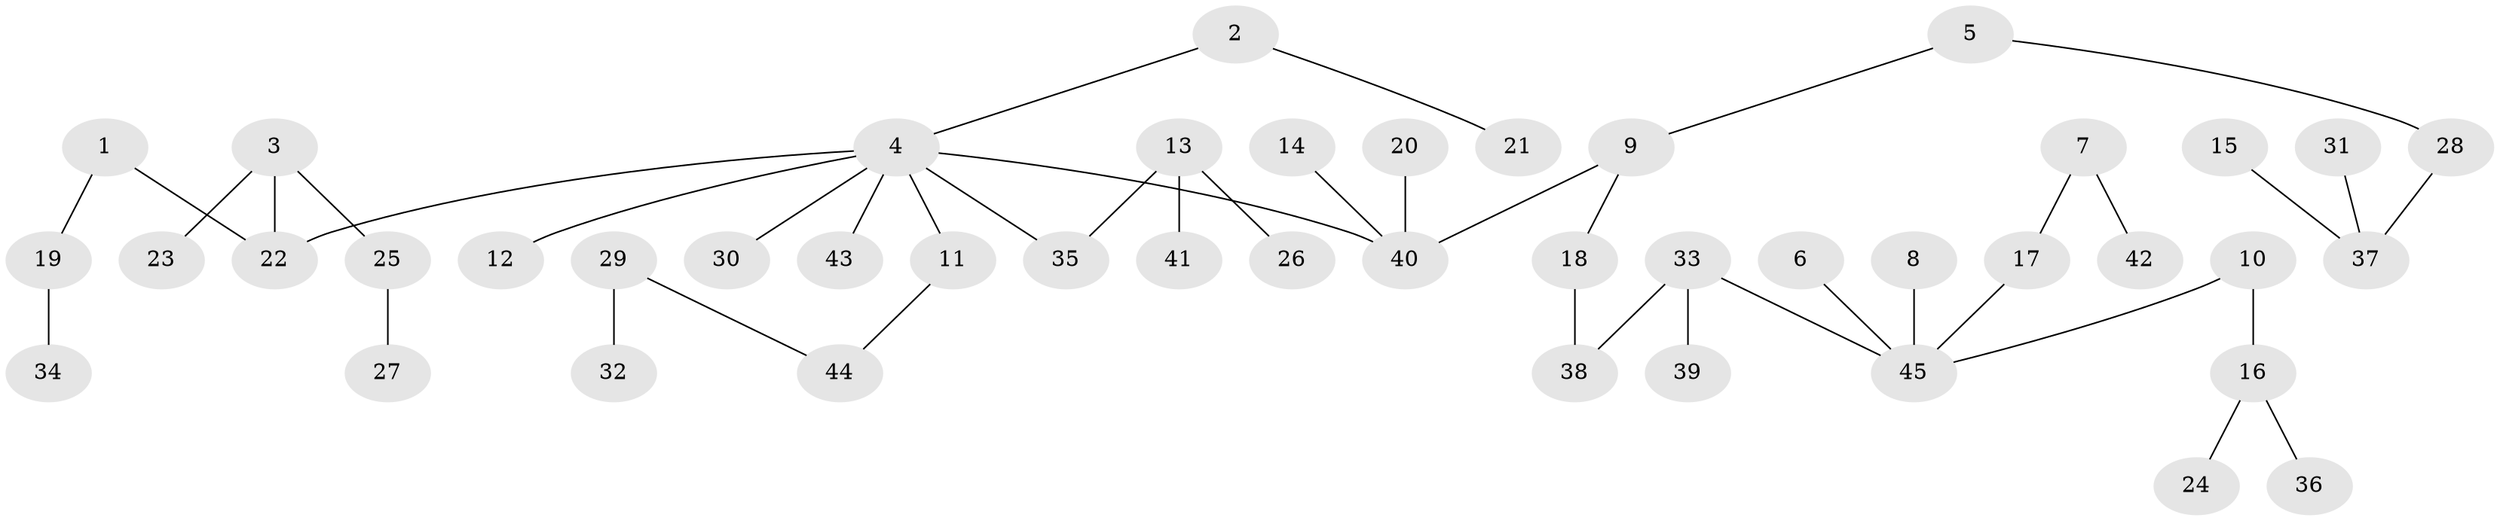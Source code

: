 // original degree distribution, {4: 0.06666666666666667, 8: 0.011111111111111112, 2: 0.23333333333333334, 5: 0.03333333333333333, 6: 0.022222222222222223, 3: 0.1111111111111111, 1: 0.5222222222222223}
// Generated by graph-tools (version 1.1) at 2025/02/03/09/25 03:02:18]
// undirected, 45 vertices, 44 edges
graph export_dot {
graph [start="1"]
  node [color=gray90,style=filled];
  1;
  2;
  3;
  4;
  5;
  6;
  7;
  8;
  9;
  10;
  11;
  12;
  13;
  14;
  15;
  16;
  17;
  18;
  19;
  20;
  21;
  22;
  23;
  24;
  25;
  26;
  27;
  28;
  29;
  30;
  31;
  32;
  33;
  34;
  35;
  36;
  37;
  38;
  39;
  40;
  41;
  42;
  43;
  44;
  45;
  1 -- 19 [weight=1.0];
  1 -- 22 [weight=1.0];
  2 -- 4 [weight=1.0];
  2 -- 21 [weight=1.0];
  3 -- 22 [weight=1.0];
  3 -- 23 [weight=1.0];
  3 -- 25 [weight=1.0];
  4 -- 11 [weight=1.0];
  4 -- 12 [weight=1.0];
  4 -- 22 [weight=1.0];
  4 -- 30 [weight=1.0];
  4 -- 35 [weight=1.0];
  4 -- 40 [weight=1.0];
  4 -- 43 [weight=1.0];
  5 -- 9 [weight=1.0];
  5 -- 28 [weight=1.0];
  6 -- 45 [weight=1.0];
  7 -- 17 [weight=1.0];
  7 -- 42 [weight=1.0];
  8 -- 45 [weight=1.0];
  9 -- 18 [weight=1.0];
  9 -- 40 [weight=1.0];
  10 -- 16 [weight=1.0];
  10 -- 45 [weight=1.0];
  11 -- 44 [weight=1.0];
  13 -- 26 [weight=1.0];
  13 -- 35 [weight=1.0];
  13 -- 41 [weight=1.0];
  14 -- 40 [weight=1.0];
  15 -- 37 [weight=1.0];
  16 -- 24 [weight=1.0];
  16 -- 36 [weight=1.0];
  17 -- 45 [weight=1.0];
  18 -- 38 [weight=1.0];
  19 -- 34 [weight=1.0];
  20 -- 40 [weight=1.0];
  25 -- 27 [weight=1.0];
  28 -- 37 [weight=1.0];
  29 -- 32 [weight=1.0];
  29 -- 44 [weight=1.0];
  31 -- 37 [weight=1.0];
  33 -- 38 [weight=1.0];
  33 -- 39 [weight=1.0];
  33 -- 45 [weight=1.0];
}
